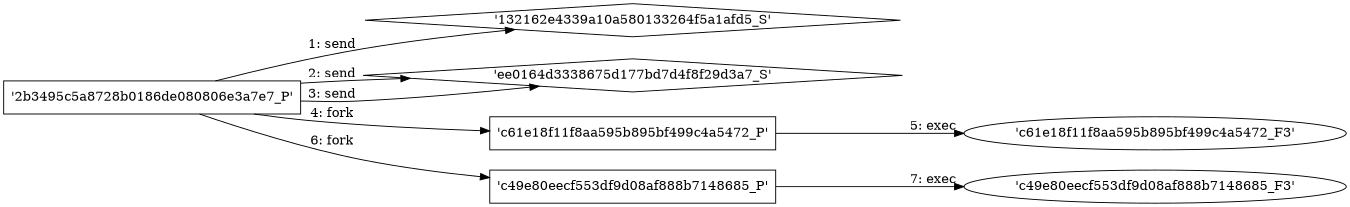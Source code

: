 digraph "D:\Learning\Paper\apt\基于CTI的攻击预警\Dataset\攻击图\ASGfromALLCTI\Threat Source newsletter (Nov. 12, 2020).dot" {
rankdir="LR"
size="9"
fixedsize="false"
splines="true"
nodesep=0.3
ranksep=0
fontsize=10
overlap="scalexy"
engine= "neato"
	"'132162e4339a10a580133264f5a1afd5_S'" [node_type=Socket shape=diamond]
	"'2b3495c5a8728b0186de080806e3a7e7_P'" [node_type=Process shape=box]
	"'2b3495c5a8728b0186de080806e3a7e7_P'" -> "'132162e4339a10a580133264f5a1afd5_S'" [label="1: send"]
	"'ee0164d3338675d177bd7d4f8f29d3a7_S'" [node_type=Socket shape=diamond]
	"'2b3495c5a8728b0186de080806e3a7e7_P'" [node_type=Process shape=box]
	"'2b3495c5a8728b0186de080806e3a7e7_P'" -> "'ee0164d3338675d177bd7d4f8f29d3a7_S'" [label="2: send"]
	"'ee0164d3338675d177bd7d4f8f29d3a7_S'" [node_type=Socket shape=diamond]
	"'2b3495c5a8728b0186de080806e3a7e7_P'" [node_type=Process shape=box]
	"'2b3495c5a8728b0186de080806e3a7e7_P'" -> "'ee0164d3338675d177bd7d4f8f29d3a7_S'" [label="3: send"]
	"'2b3495c5a8728b0186de080806e3a7e7_P'" [node_type=Process shape=box]
	"'c61e18f11f8aa595b895bf499c4a5472_P'" [node_type=Process shape=box]
	"'2b3495c5a8728b0186de080806e3a7e7_P'" -> "'c61e18f11f8aa595b895bf499c4a5472_P'" [label="4: fork"]
	"'c61e18f11f8aa595b895bf499c4a5472_P'" [node_type=Process shape=box]
	"'c61e18f11f8aa595b895bf499c4a5472_F3'" [node_type=File shape=ellipse]
	"'c61e18f11f8aa595b895bf499c4a5472_P'" -> "'c61e18f11f8aa595b895bf499c4a5472_F3'" [label="5: exec"]
	"'2b3495c5a8728b0186de080806e3a7e7_P'" [node_type=Process shape=box]
	"'c49e80eecf553df9d08af888b7148685_P'" [node_type=Process shape=box]
	"'2b3495c5a8728b0186de080806e3a7e7_P'" -> "'c49e80eecf553df9d08af888b7148685_P'" [label="6: fork"]
	"'c49e80eecf553df9d08af888b7148685_P'" [node_type=Process shape=box]
	"'c49e80eecf553df9d08af888b7148685_F3'" [node_type=File shape=ellipse]
	"'c49e80eecf553df9d08af888b7148685_P'" -> "'c49e80eecf553df9d08af888b7148685_F3'" [label="7: exec"]
}

